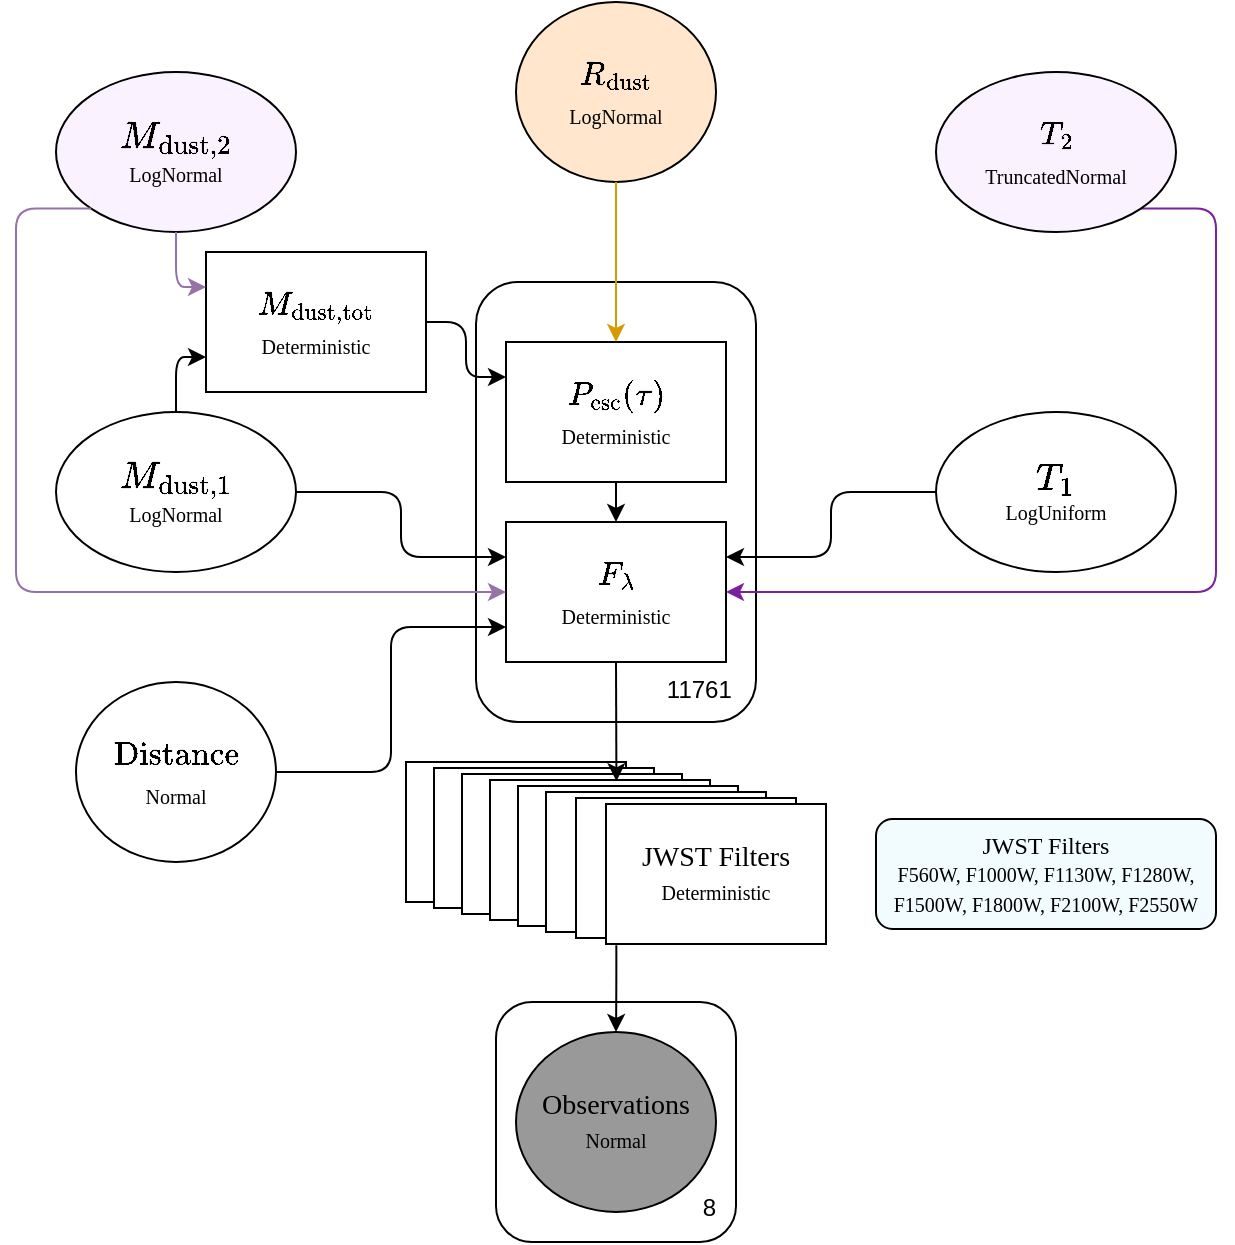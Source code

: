 <mxfile version="20.8.23" type="device"><diagram name="Page-1" id="M0526OCD7tvUKMNhQtrB"><mxGraphModel dx="1434" dy="827" grid="1" gridSize="10" guides="1" tooltips="1" connect="1" arrows="1" fold="1" page="1" pageScale="1" pageWidth="850" pageHeight="1100" math="1" shadow="0"><root><mxCell id="0"/><mxCell id="1" parent="0"/><mxCell id="wkeJNHdrI1YyhsD1_MWi-8" value="&lt;font style=&quot;font-size: 16px;&quot; face=&quot;Times New Roman&quot;&gt;\(\textrm{Distance}\)&lt;br&gt;&lt;font style=&quot;font-size: 10px;&quot;&gt;Normal&lt;/font&gt;&lt;/font&gt;" style="ellipse;whiteSpace=wrap;html=1;rounded=1;" parent="1" vertex="1"><mxGeometry x="170" y="480" width="100" height="90" as="geometry"/></mxCell><mxCell id="wkeJNHdrI1YyhsD1_MWi-14" value="&lt;br&gt;&lt;br&gt;&lt;br&gt;&lt;br&gt;&lt;br&gt;&lt;br&gt;&amp;nbsp; &amp;nbsp; &amp;nbsp; &amp;nbsp; &amp;nbsp; &amp;nbsp; &amp;nbsp; &amp;nbsp; &amp;nbsp; &amp;nbsp;&lt;br&gt;&lt;div style=&quot;text-align: center;&quot;&gt;&lt;br&gt;&lt;/div&gt;&lt;span style=&quot;&quot;&gt;&lt;br&gt;&lt;br&gt;&lt;br&gt;&lt;br&gt;&lt;div style=&quot;text-align: right;&quot;&gt;&amp;nbsp; &amp;nbsp; &amp;nbsp; &amp;nbsp; &amp;nbsp; &amp;nbsp; &amp;nbsp; &amp;nbsp; &amp;nbsp; &amp;nbsp; &amp;nbsp; &amp;nbsp; &amp;nbsp;&lt;/div&gt;&lt;div style=&quot;&quot;&gt;&amp;nbsp; &amp;nbsp; &amp;nbsp; &amp;nbsp; &amp;nbsp; &amp;nbsp; &amp;nbsp; &amp;nbsp; &amp;nbsp; &amp;nbsp; &amp;nbsp; &amp;nbsp; &amp;nbsp;11761&lt;/div&gt;&lt;/span&gt;" style="rounded=1;whiteSpace=wrap;html=1;" parent="1" vertex="1"><mxGeometry x="370" y="280" width="140" height="220" as="geometry"/></mxCell><mxCell id="wkeJNHdrI1YyhsD1_MWi-13" value="&lt;font style=&quot;font-size: 16px;&quot; face=&quot;Times New Roman&quot;&gt;\(P_\textrm{esc}(\tau)\)&lt;br&gt;&lt;font style=&quot;font-size: 10px;&quot;&gt;Deterministic&lt;/font&gt;&lt;/font&gt;" style="rounded=0;whiteSpace=wrap;html=1;" parent="1" vertex="1"><mxGeometry x="385" y="310" width="110" height="70" as="geometry"/></mxCell><mxCell id="wkeJNHdrI1YyhsD1_MWi-18" style="edgeStyle=elbowEdgeStyle;orthogonalLoop=1;jettySize=auto;html=1;entryX=0;entryY=0.75;entryDx=0;entryDy=0;" parent="1" source="wkeJNHdrI1YyhsD1_MWi-8" target="v6hNXQwRP-7jXgmDmGET-2" edge="1"><mxGeometry relative="1" as="geometry"/></mxCell><mxCell id="wkeJNHdrI1YyhsD1_MWi-20" value="JWST_f_0&lt;br&gt;~&lt;br&gt;Deterministic" style="rounded=0;whiteSpace=wrap;html=1;" parent="1" vertex="1"><mxGeometry x="335" y="520" width="110" height="70" as="geometry"/></mxCell><mxCell id="wkeJNHdrI1YyhsD1_MWi-21" value="JWST_f_0&lt;br&gt;~&lt;br&gt;Deterministic" style="rounded=0;whiteSpace=wrap;html=1;" parent="1" vertex="1"><mxGeometry x="349" y="523" width="110" height="70" as="geometry"/></mxCell><mxCell id="wkeJNHdrI1YyhsD1_MWi-22" value="JWST_f_0&lt;br&gt;~&lt;br&gt;Deterministic" style="rounded=0;whiteSpace=wrap;html=1;" parent="1" vertex="1"><mxGeometry x="363" y="526" width="110" height="70" as="geometry"/></mxCell><mxCell id="wkeJNHdrI1YyhsD1_MWi-23" value="JWST_f_0&lt;br&gt;~&lt;br&gt;Deterministic" style="rounded=0;whiteSpace=wrap;html=1;" parent="1" vertex="1"><mxGeometry x="377" y="529" width="110" height="70" as="geometry"/></mxCell><mxCell id="wkeJNHdrI1YyhsD1_MWi-24" value="JWST_f_0&lt;br&gt;~&lt;br&gt;Deterministic" style="rounded=0;whiteSpace=wrap;html=1;" parent="1" vertex="1"><mxGeometry x="391" y="532" width="110" height="70" as="geometry"/></mxCell><mxCell id="wkeJNHdrI1YyhsD1_MWi-25" value="JWST_f_0&lt;br&gt;~&lt;br&gt;Deterministic" style="rounded=0;whiteSpace=wrap;html=1;" parent="1" vertex="1"><mxGeometry x="405" y="535" width="110" height="70" as="geometry"/></mxCell><mxCell id="wkeJNHdrI1YyhsD1_MWi-26" value="JWST_f_0&lt;br&gt;~&lt;br&gt;Deterministic" style="rounded=0;whiteSpace=wrap;html=1;" parent="1" vertex="1"><mxGeometry x="420" y="538" width="110" height="70" as="geometry"/></mxCell><mxCell id="wkeJNHdrI1YyhsD1_MWi-27" value="&lt;font style=&quot;font-size: 14px;&quot; face=&quot;Times New Roman&quot;&gt;&lt;font style=&quot;font-size: 14px;&quot;&gt;JWST Filters&lt;/font&gt;&lt;br&gt;&lt;font style=&quot;font-size: 10px;&quot;&gt;Deterministic&lt;/font&gt;&lt;/font&gt;" style="rounded=0;whiteSpace=wrap;html=1;" parent="1" vertex="1"><mxGeometry x="435" y="541" width="110" height="70" as="geometry"/></mxCell><mxCell id="wkeJNHdrI1YyhsD1_MWi-29" style="edgeStyle=orthogonalEdgeStyle;curved=1;orthogonalLoop=1;jettySize=auto;html=1;exitX=0.5;exitY=1;exitDx=0;exitDy=0;entryX=0.575;entryY=0.009;entryDx=0;entryDy=0;entryPerimeter=0;fontSize=9;" parent="1" source="v6hNXQwRP-7jXgmDmGET-2" target="wkeJNHdrI1YyhsD1_MWi-23" edge="1"><mxGeometry relative="1" as="geometry"/></mxCell><mxCell id="wkeJNHdrI1YyhsD1_MWi-30" value="&lt;br&gt;&lt;br&gt;&lt;br&gt;&lt;br&gt;&lt;br&gt;&lt;br&gt;&amp;nbsp; &amp;nbsp; &amp;nbsp; &amp;nbsp; &amp;nbsp; &amp;nbsp; &amp;nbsp; &amp;nbsp; &amp;nbsp; &amp;nbsp; &amp;nbsp; &amp;nbsp; &amp;nbsp; &amp;nbsp; 8" style="rounded=1;whiteSpace=wrap;html=1;" parent="1" vertex="1"><mxGeometry x="380" y="640" width="120" height="120" as="geometry"/></mxCell><mxCell id="wkeJNHdrI1YyhsD1_MWi-36" style="edgeStyle=orthogonalEdgeStyle;curved=1;orthogonalLoop=1;jettySize=auto;html=1;exitX=0.047;exitY=1.009;exitDx=0;exitDy=0;entryX=0.5;entryY=0;entryDx=0;entryDy=0;fontSize=9;exitPerimeter=0;" parent="1" source="wkeJNHdrI1YyhsD1_MWi-27" target="wkeJNHdrI1YyhsD1_MWi-32" edge="1"><mxGeometry relative="1" as="geometry"/></mxCell><mxCell id="wkeJNHdrI1YyhsD1_MWi-32" value="&lt;font style=&quot;font-size: 14px;&quot; face=&quot;Times New Roman&quot; color=&quot;#000000&quot;&gt;Observations&lt;br&gt;&lt;font style=&quot;font-size: 10px;&quot;&gt;Normal&lt;/font&gt;&lt;/font&gt;" style="ellipse;whiteSpace=wrap;html=1;rounded=1;fillColor=#999999;fontColor=#333333;strokeColor=#000000;" parent="1" vertex="1"><mxGeometry x="390" y="655" width="100" height="90" as="geometry"/></mxCell><mxCell id="wkeJNHdrI1YyhsD1_MWi-38" value="JWST Filters&lt;br&gt;&lt;font style=&quot;font-size: 10px;&quot;&gt;F560W, F1000W, F1130W, F1280W, F1500W, F1800W, F2100W, F2550W&lt;/font&gt;" style="text;html=1;align=center;verticalAlign=middle;whiteSpace=wrap;rounded=1;fontSize=12;fontFamily=Times New Roman;fillColor=#F2FCFF;strokeColor=default;" parent="1" vertex="1"><mxGeometry x="570" y="548.5" width="170" height="55" as="geometry"/></mxCell><mxCell id="wkeJNHdrI1YyhsD1_MWi-42" value="&lt;font style=&quot;font-size: 16px;&quot; face=&quot;Times New Roman&quot;&gt;\(M_{\textrm{dust,tot}}\)&lt;br style=&quot;border-color: var(--border-color);&quot;&gt;&lt;/font&gt;&lt;font face=&quot;Times New Roman&quot; style=&quot;font-size: 10px;&quot;&gt;Deterministic&lt;/font&gt;&lt;font style=&quot;font-size: 16px;&quot; face=&quot;Times New Roman&quot;&gt;&lt;br&gt;&lt;/font&gt;" style="rounded=0;whiteSpace=wrap;html=1;" parent="1" vertex="1"><mxGeometry x="235" y="265" width="110" height="70" as="geometry"/></mxCell><mxCell id="wkeJNHdrI1YyhsD1_MWi-65" style="edgeStyle=elbowEdgeStyle;orthogonalLoop=1;jettySize=auto;html=1;exitX=1;exitY=1;exitDx=0;exitDy=0;strokeColor=#7b219f;fontFamily=Times New Roman;fontSize=10;fontColor=#000000;entryX=1;entryY=0.5;entryDx=0;entryDy=0;" parent="1" source="wkeJNHdrI1YyhsD1_MWi-51" target="v6hNXQwRP-7jXgmDmGET-2" edge="1"><mxGeometry relative="1" as="geometry"><Array as="points"><mxPoint x="740" y="330"/><mxPoint x="700" y="340"/></Array><mxPoint x="525" y="490" as="targetPoint"/></mxGeometry></mxCell><mxCell id="wkeJNHdrI1YyhsD1_MWi-51" value="&lt;font style=&quot;font-size: 16px;&quot; face=&quot;Times New Roman&quot;&gt;\(T_2\)&lt;br style=&quot;border-color: var(--border-color);&quot;&gt;&lt;font style=&quot;font-size: 10px;&quot;&gt;TruncatedNormal&lt;/font&gt;&lt;/font&gt;" style="ellipse;whiteSpace=wrap;html=1;rounded=1;fillColor=#FAF2FF;" parent="1" vertex="1"><mxGeometry x="600" y="175" width="120" height="80" as="geometry"/></mxCell><mxCell id="wkeJNHdrI1YyhsD1_MWi-53" value="&lt;font style=&quot;font-size: 16px;&quot;&gt;\(M_{\textrm{dust},2}\)&lt;br style=&quot;border-color: var(--border-color); font-family: &amp;quot;Times New Roman&amp;quot;;&quot;&gt;&lt;/font&gt;&lt;font style=&quot;border-color: var(--border-color); font-family: &amp;quot;Times New Roman&amp;quot;; font-size: 10px;&quot;&gt;LogNormal&lt;/font&gt;" style="ellipse;whiteSpace=wrap;html=1;rounded=1;fillColor=#FAF2FF;" parent="1" vertex="1"><mxGeometry x="160" y="175" width="120" height="80" as="geometry"/></mxCell><mxCell id="wkeJNHdrI1YyhsD1_MWi-63" style="edgeStyle=elbowEdgeStyle;orthogonalLoop=1;jettySize=auto;html=1;exitX=0;exitY=0.5;exitDx=0;exitDy=0;entryX=1;entryY=0.25;entryDx=0;entryDy=0;strokeColor=#000000;fontFamily=Times New Roman;fontSize=10;fontColor=#000000;" parent="1" source="wkeJNHdrI1YyhsD1_MWi-55" target="v6hNXQwRP-7jXgmDmGET-2" edge="1"><mxGeometry relative="1" as="geometry"/></mxCell><mxCell id="wkeJNHdrI1YyhsD1_MWi-55" value="&lt;font style=&quot;font-size: 16px;&quot;&gt;\(T_1\)&lt;br style=&quot;border-color: var(--border-color); font-family: &amp;quot;Times New Roman&amp;quot;;&quot;&gt;&lt;/font&gt;&lt;font style=&quot;border-color: var(--border-color); font-family: &amp;quot;Times New Roman&amp;quot;; font-size: 10px;&quot;&gt;LogUniform&lt;/font&gt;" style="ellipse;whiteSpace=wrap;html=1;rounded=1;" parent="1" vertex="1"><mxGeometry x="600" y="345" width="120" height="80" as="geometry"/></mxCell><mxCell id="v6hNXQwRP-7jXgmDmGET-2" value="&lt;font style=&quot;font-size: 16px;&quot; face=&quot;Times New Roman&quot;&gt;\(F_\lambda\)&lt;br&gt;&lt;font style=&quot;font-size: 10px;&quot;&gt;Deterministic&lt;/font&gt;&lt;/font&gt;" style="rounded=0;whiteSpace=wrap;html=1;" vertex="1" parent="1"><mxGeometry x="385" y="400" width="110" height="70" as="geometry"/></mxCell><mxCell id="v6hNXQwRP-7jXgmDmGET-3" value="" style="endArrow=classic;html=1;rounded=0;exitX=0.5;exitY=1;exitDx=0;exitDy=0;entryX=0.5;entryY=0;entryDx=0;entryDy=0;" edge="1" parent="1" source="wkeJNHdrI1YyhsD1_MWi-13" target="v6hNXQwRP-7jXgmDmGET-2"><mxGeometry width="50" height="50" relative="1" as="geometry"><mxPoint x="415" y="450" as="sourcePoint"/><mxPoint x="465" y="400" as="targetPoint"/></mxGeometry></mxCell><mxCell id="v6hNXQwRP-7jXgmDmGET-4" value="&lt;font style=&quot;font-size: 16px;&quot; face=&quot;Times New Roman&quot;&gt;\(R_\textrm{dust}\)&lt;br&gt;&lt;font style=&quot;font-size: 10px;&quot;&gt;LogNormal&lt;/font&gt;&lt;/font&gt;" style="ellipse;whiteSpace=wrap;html=1;rounded=1;fillColor=#ffe6cc;strokeColor=#000000;" vertex="1" parent="1"><mxGeometry x="390" y="140" width="100" height="90" as="geometry"/></mxCell><mxCell id="v6hNXQwRP-7jXgmDmGET-8" style="edgeStyle=orthogonalEdgeStyle;curved=1;orthogonalLoop=1;jettySize=auto;html=1;entryX=0.5;entryY=0;entryDx=0;entryDy=0;strokeColor=#d79b00;fontFamily=Times New Roman;fontSize=10;fontColor=#000000;fillColor=#ffe6cc;" edge="1" parent="1" source="v6hNXQwRP-7jXgmDmGET-4" target="wkeJNHdrI1YyhsD1_MWi-13"><mxGeometry relative="1" as="geometry"><mxPoint x="185" y="490" as="sourcePoint"/><mxPoint x="309" y="605" as="targetPoint"/></mxGeometry></mxCell><mxCell id="v6hNXQwRP-7jXgmDmGET-9" style="edgeStyle=elbowEdgeStyle;orthogonalLoop=1;jettySize=auto;html=1;entryX=0;entryY=0.25;entryDx=0;entryDy=0;strokeColor=#000000;fontFamily=Times New Roman;fontSize=10;fontColor=#000000;exitX=1;exitY=0.5;exitDx=0;exitDy=0;" edge="1" parent="1" source="wkeJNHdrI1YyhsD1_MWi-42" target="wkeJNHdrI1YyhsD1_MWi-13"><mxGeometry relative="1" as="geometry"><mxPoint x="280" y="300" as="sourcePoint"/><mxPoint x="405" y="230" as="targetPoint"/></mxGeometry></mxCell><mxCell id="wkeJNHdrI1YyhsD1_MWi-54" value="&lt;font style=&quot;font-size: 16px;&quot;&gt;\(M_{\textrm{dust},1}\)&lt;br style=&quot;border-color: var(--border-color); font-family: &amp;quot;Times New Roman&amp;quot;;&quot;&gt;&lt;/font&gt;&lt;font style=&quot;border-color: var(--border-color); font-family: &amp;quot;Times New Roman&amp;quot;; font-size: 10px;&quot;&gt;LogNormal&lt;br&gt;&lt;/font&gt;" style="ellipse;whiteSpace=wrap;html=1;rounded=1;" parent="1" vertex="1"><mxGeometry x="160" y="345" width="120" height="80" as="geometry"/></mxCell><mxCell id="v6hNXQwRP-7jXgmDmGET-16" value="" style="endArrow=classic;html=1;rounded=1;labelBackgroundColor=default;strokeColor=#9673a6;fontFamily=Times New Roman;fontSize=10;fontColor=#000000;shape=connector;entryX=0;entryY=0.25;entryDx=0;entryDy=0;exitX=0.5;exitY=1;exitDx=0;exitDy=0;fillColor=#e1d5e7;edgeStyle=orthogonalEdgeStyle;" edge="1" parent="1" source="wkeJNHdrI1YyhsD1_MWi-53" target="wkeJNHdrI1YyhsD1_MWi-42"><mxGeometry width="50" height="50" relative="1" as="geometry"><mxPoint x="85" y="295" as="sourcePoint"/><mxPoint x="135" y="245" as="targetPoint"/></mxGeometry></mxCell><mxCell id="v6hNXQwRP-7jXgmDmGET-17" value="" style="endArrow=classic;html=1;rounded=1;labelBackgroundColor=default;strokeColor=#000000;fontFamily=Times New Roman;fontSize=10;fontColor=#000000;shape=connector;entryX=0;entryY=0.75;entryDx=0;entryDy=0;exitX=0.5;exitY=0;exitDx=0;exitDy=0;edgeStyle=orthogonalEdgeStyle;" edge="1" parent="1" source="wkeJNHdrI1YyhsD1_MWi-54" target="wkeJNHdrI1YyhsD1_MWi-42"><mxGeometry width="50" height="50" relative="1" as="geometry"><mxPoint x="155" y="230" as="sourcePoint"/><mxPoint x="195" y="310" as="targetPoint"/></mxGeometry></mxCell><mxCell id="v6hNXQwRP-7jXgmDmGET-18" style="edgeStyle=elbowEdgeStyle;orthogonalLoop=1;jettySize=auto;html=1;entryX=0;entryY=0.25;entryDx=0;entryDy=0;exitX=1;exitY=0.5;exitDx=0;exitDy=0;" edge="1" parent="1" source="wkeJNHdrI1YyhsD1_MWi-54" target="v6hNXQwRP-7jXgmDmGET-2"><mxGeometry relative="1" as="geometry"><mxPoint x="207" y="432" as="sourcePoint"/><mxPoint x="377" y="360" as="targetPoint"/></mxGeometry></mxCell><mxCell id="v6hNXQwRP-7jXgmDmGET-19" value="" style="endArrow=classic;html=1;rounded=1;labelBackgroundColor=default;strokeColor=#9673a6;fontFamily=Times New Roman;fontSize=10;fontColor=#000000;shape=connector;entryX=0;entryY=0.5;entryDx=0;entryDy=0;exitX=0;exitY=1;exitDx=0;exitDy=0;fillColor=#e1d5e7;edgeStyle=elbowEdgeStyle;elbow=vertical;" edge="1" parent="1" source="wkeJNHdrI1YyhsD1_MWi-53" target="v6hNXQwRP-7jXgmDmGET-2"><mxGeometry width="50" height="50" relative="1" as="geometry"><mxPoint x="175" y="240" as="sourcePoint"/><mxPoint x="235" y="268" as="targetPoint"/><Array as="points"><mxPoint x="140" y="340"/><mxPoint x="255" y="440"/></Array></mxGeometry></mxCell></root></mxGraphModel></diagram></mxfile>